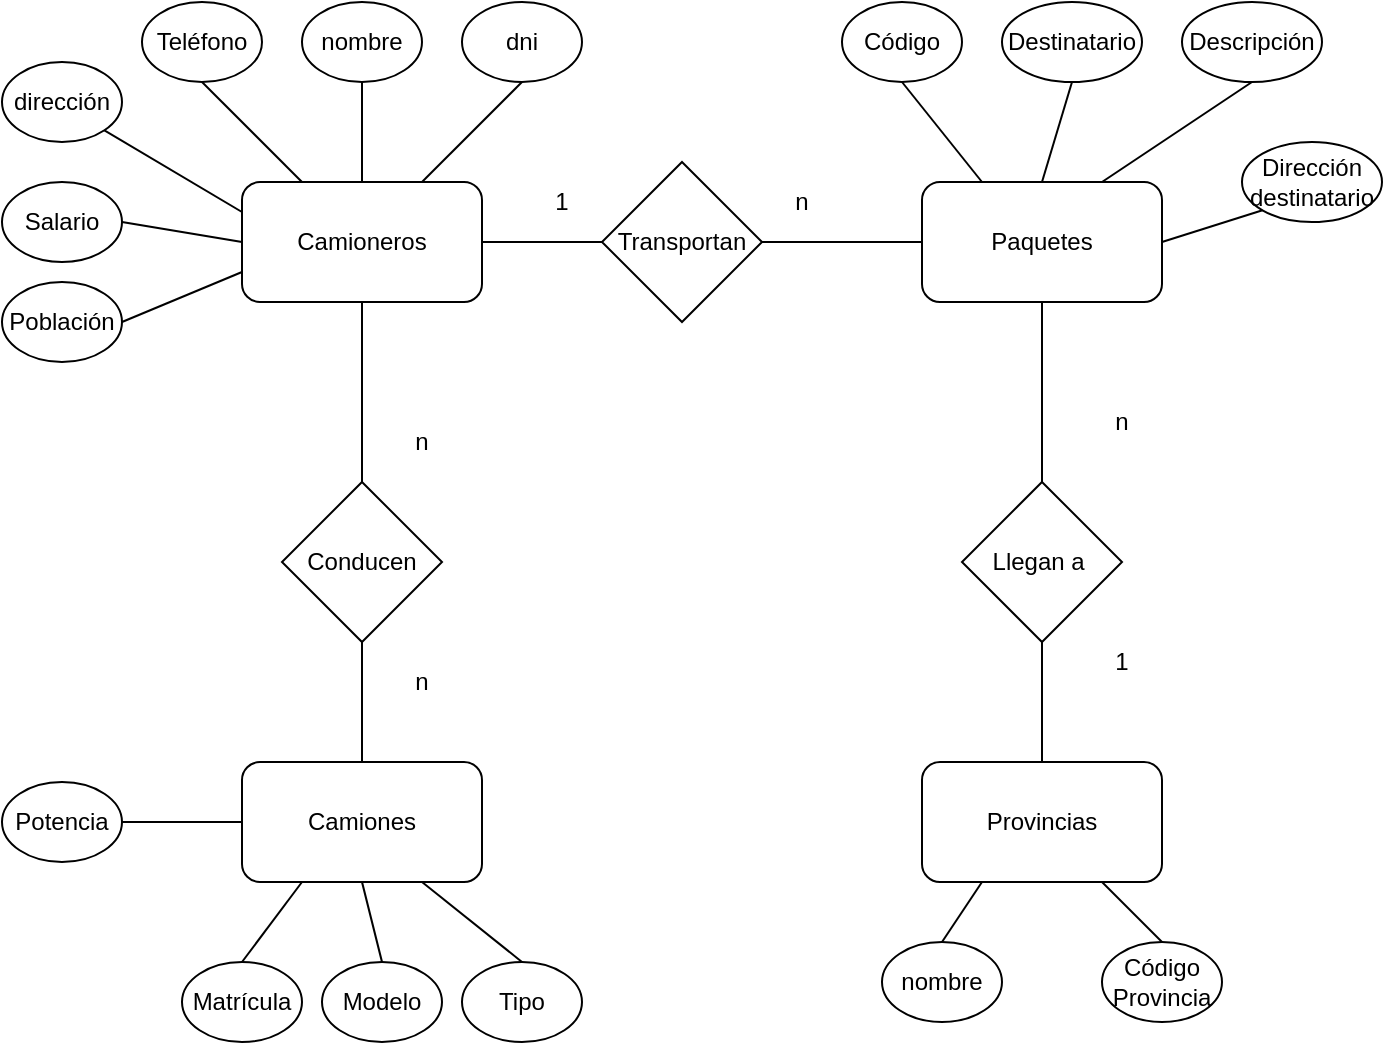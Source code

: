 <mxfile version="15.2.9" type="github">
  <diagram id="9R-tQG4aRk6D-Pf22OOb" name="Page-1">
    <mxGraphModel dx="1422" dy="762" grid="1" gridSize="10" guides="1" tooltips="1" connect="1" arrows="1" fold="1" page="1" pageScale="1" pageWidth="827" pageHeight="1169" math="0" shadow="0">
      <root>
        <mxCell id="0" />
        <mxCell id="1" parent="0" />
        <mxCell id="P0TZAcHTIMchEj3zc5ui-1" value="Camioneros" style="rounded=1;whiteSpace=wrap;html=1;" vertex="1" parent="1">
          <mxGeometry x="140" y="160" width="120" height="60" as="geometry" />
        </mxCell>
        <mxCell id="P0TZAcHTIMchEj3zc5ui-2" value="" style="endArrow=none;html=1;exitX=1;exitY=0.5;exitDx=0;exitDy=0;" edge="1" parent="1" source="P0TZAcHTIMchEj3zc5ui-1">
          <mxGeometry width="50" height="50" relative="1" as="geometry">
            <mxPoint x="390" y="420" as="sourcePoint" />
            <mxPoint x="320" y="190" as="targetPoint" />
          </mxGeometry>
        </mxCell>
        <mxCell id="P0TZAcHTIMchEj3zc5ui-3" value="Transportan" style="rhombus;whiteSpace=wrap;html=1;" vertex="1" parent="1">
          <mxGeometry x="320" y="150" width="80" height="80" as="geometry" />
        </mxCell>
        <mxCell id="P0TZAcHTIMchEj3zc5ui-4" value="Paquetes" style="rounded=1;whiteSpace=wrap;html=1;" vertex="1" parent="1">
          <mxGeometry x="480" y="160" width="120" height="60" as="geometry" />
        </mxCell>
        <mxCell id="P0TZAcHTIMchEj3zc5ui-5" value="" style="endArrow=none;html=1;exitX=1;exitY=0.5;exitDx=0;exitDy=0;entryX=0;entryY=0.5;entryDx=0;entryDy=0;" edge="1" parent="1" source="P0TZAcHTIMchEj3zc5ui-3" target="P0TZAcHTIMchEj3zc5ui-4">
          <mxGeometry width="50" height="50" relative="1" as="geometry">
            <mxPoint x="390" y="420" as="sourcePoint" />
            <mxPoint x="440" y="370" as="targetPoint" />
          </mxGeometry>
        </mxCell>
        <mxCell id="P0TZAcHTIMchEj3zc5ui-6" value="Llegan a&amp;nbsp;" style="rhombus;whiteSpace=wrap;html=1;" vertex="1" parent="1">
          <mxGeometry x="500" y="310" width="80" height="80" as="geometry" />
        </mxCell>
        <mxCell id="P0TZAcHTIMchEj3zc5ui-7" value="" style="endArrow=none;html=1;exitX=0.5;exitY=0;exitDx=0;exitDy=0;entryX=0.5;entryY=1;entryDx=0;entryDy=0;" edge="1" parent="1" source="P0TZAcHTIMchEj3zc5ui-6" target="P0TZAcHTIMchEj3zc5ui-4">
          <mxGeometry width="50" height="50" relative="1" as="geometry">
            <mxPoint x="390" y="420" as="sourcePoint" />
            <mxPoint x="440" y="370" as="targetPoint" />
          </mxGeometry>
        </mxCell>
        <mxCell id="P0TZAcHTIMchEj3zc5ui-8" value="" style="endArrow=none;html=1;exitX=0.5;exitY=1;exitDx=0;exitDy=0;" edge="1" parent="1" source="P0TZAcHTIMchEj3zc5ui-6" target="P0TZAcHTIMchEj3zc5ui-9">
          <mxGeometry width="50" height="50" relative="1" as="geometry">
            <mxPoint x="390" y="420" as="sourcePoint" />
            <mxPoint x="440" y="370" as="targetPoint" />
          </mxGeometry>
        </mxCell>
        <mxCell id="P0TZAcHTIMchEj3zc5ui-9" value="Provincias" style="rounded=1;whiteSpace=wrap;html=1;" vertex="1" parent="1">
          <mxGeometry x="480" y="450" width="120" height="60" as="geometry" />
        </mxCell>
        <mxCell id="P0TZAcHTIMchEj3zc5ui-10" value="Camiones" style="rounded=1;whiteSpace=wrap;html=1;" vertex="1" parent="1">
          <mxGeometry x="140" y="450" width="120" height="60" as="geometry" />
        </mxCell>
        <mxCell id="P0TZAcHTIMchEj3zc5ui-11" value="Conducen" style="rhombus;whiteSpace=wrap;html=1;" vertex="1" parent="1">
          <mxGeometry x="160" y="310" width="80" height="80" as="geometry" />
        </mxCell>
        <mxCell id="P0TZAcHTIMchEj3zc5ui-12" value="" style="endArrow=none;html=1;exitX=0.5;exitY=0;exitDx=0;exitDy=0;entryX=0.5;entryY=1;entryDx=0;entryDy=0;" edge="1" parent="1" source="P0TZAcHTIMchEj3zc5ui-11">
          <mxGeometry width="50" height="50" relative="1" as="geometry">
            <mxPoint x="50" y="420" as="sourcePoint" />
            <mxPoint x="200" y="220" as="targetPoint" />
          </mxGeometry>
        </mxCell>
        <mxCell id="P0TZAcHTIMchEj3zc5ui-13" value="" style="endArrow=none;html=1;exitX=0.5;exitY=1;exitDx=0;exitDy=0;" edge="1" parent="1" source="P0TZAcHTIMchEj3zc5ui-11">
          <mxGeometry width="50" height="50" relative="1" as="geometry">
            <mxPoint x="50" y="420" as="sourcePoint" />
            <mxPoint x="200" y="450" as="targetPoint" />
          </mxGeometry>
        </mxCell>
        <mxCell id="P0TZAcHTIMchEj3zc5ui-20" value="nombre" style="ellipse;whiteSpace=wrap;html=1;" vertex="1" parent="1">
          <mxGeometry x="170" y="70" width="60" height="40" as="geometry" />
        </mxCell>
        <mxCell id="P0TZAcHTIMchEj3zc5ui-21" value="Teléfono" style="ellipse;whiteSpace=wrap;html=1;" vertex="1" parent="1">
          <mxGeometry x="90" y="70" width="60" height="40" as="geometry" />
        </mxCell>
        <mxCell id="P0TZAcHTIMchEj3zc5ui-22" value="dni" style="ellipse;whiteSpace=wrap;html=1;" vertex="1" parent="1">
          <mxGeometry x="250" y="70" width="60" height="40" as="geometry" />
        </mxCell>
        <mxCell id="P0TZAcHTIMchEj3zc5ui-23" value="" style="endArrow=none;html=1;exitX=0.25;exitY=0;exitDx=0;exitDy=0;entryX=0.5;entryY=1;entryDx=0;entryDy=0;" edge="1" parent="1" source="P0TZAcHTIMchEj3zc5ui-1" target="P0TZAcHTIMchEj3zc5ui-21">
          <mxGeometry width="50" height="50" relative="1" as="geometry">
            <mxPoint x="390" y="400" as="sourcePoint" />
            <mxPoint x="440" y="350" as="targetPoint" />
          </mxGeometry>
        </mxCell>
        <mxCell id="P0TZAcHTIMchEj3zc5ui-24" value="" style="endArrow=none;html=1;exitX=0.5;exitY=0;exitDx=0;exitDy=0;entryX=0.5;entryY=1;entryDx=0;entryDy=0;" edge="1" parent="1" source="P0TZAcHTIMchEj3zc5ui-1" target="P0TZAcHTIMchEj3zc5ui-20">
          <mxGeometry width="50" height="50" relative="1" as="geometry">
            <mxPoint x="390" y="400" as="sourcePoint" />
            <mxPoint x="440" y="350" as="targetPoint" />
          </mxGeometry>
        </mxCell>
        <mxCell id="P0TZAcHTIMchEj3zc5ui-25" value="" style="endArrow=none;html=1;exitX=0.75;exitY=0;exitDx=0;exitDy=0;entryX=0.5;entryY=1;entryDx=0;entryDy=0;" edge="1" parent="1" source="P0TZAcHTIMchEj3zc5ui-1" target="P0TZAcHTIMchEj3zc5ui-22">
          <mxGeometry width="50" height="50" relative="1" as="geometry">
            <mxPoint x="390" y="400" as="sourcePoint" />
            <mxPoint x="440" y="350" as="targetPoint" />
          </mxGeometry>
        </mxCell>
        <mxCell id="P0TZAcHTIMchEj3zc5ui-26" value="dirección" style="ellipse;whiteSpace=wrap;html=1;" vertex="1" parent="1">
          <mxGeometry x="20" y="100" width="60" height="40" as="geometry" />
        </mxCell>
        <mxCell id="P0TZAcHTIMchEj3zc5ui-27" value="" style="endArrow=none;html=1;entryX=0;entryY=0.25;entryDx=0;entryDy=0;exitX=1;exitY=1;exitDx=0;exitDy=0;" edge="1" parent="1" source="P0TZAcHTIMchEj3zc5ui-26" target="P0TZAcHTIMchEj3zc5ui-1">
          <mxGeometry width="50" height="50" relative="1" as="geometry">
            <mxPoint x="390" y="400" as="sourcePoint" />
            <mxPoint x="440" y="350" as="targetPoint" />
          </mxGeometry>
        </mxCell>
        <mxCell id="P0TZAcHTIMchEj3zc5ui-28" value="Salario" style="ellipse;whiteSpace=wrap;html=1;" vertex="1" parent="1">
          <mxGeometry x="20" y="160" width="60" height="40" as="geometry" />
        </mxCell>
        <mxCell id="P0TZAcHTIMchEj3zc5ui-29" value="" style="endArrow=none;html=1;exitX=1;exitY=0.5;exitDx=0;exitDy=0;entryX=0;entryY=0.5;entryDx=0;entryDy=0;" edge="1" parent="1" source="P0TZAcHTIMchEj3zc5ui-28" target="P0TZAcHTIMchEj3zc5ui-1">
          <mxGeometry width="50" height="50" relative="1" as="geometry">
            <mxPoint x="390" y="400" as="sourcePoint" />
            <mxPoint x="440" y="350" as="targetPoint" />
          </mxGeometry>
        </mxCell>
        <mxCell id="P0TZAcHTIMchEj3zc5ui-30" value="Población" style="ellipse;whiteSpace=wrap;html=1;" vertex="1" parent="1">
          <mxGeometry x="20" y="210" width="60" height="40" as="geometry" />
        </mxCell>
        <mxCell id="P0TZAcHTIMchEj3zc5ui-31" value="" style="endArrow=none;html=1;exitX=1;exitY=0.5;exitDx=0;exitDy=0;entryX=0;entryY=0.75;entryDx=0;entryDy=0;" edge="1" parent="1" source="P0TZAcHTIMchEj3zc5ui-30" target="P0TZAcHTIMchEj3zc5ui-1">
          <mxGeometry width="50" height="50" relative="1" as="geometry">
            <mxPoint x="390" y="400" as="sourcePoint" />
            <mxPoint x="440" y="350" as="targetPoint" />
          </mxGeometry>
        </mxCell>
        <mxCell id="P0TZAcHTIMchEj3zc5ui-32" value="Código" style="ellipse;whiteSpace=wrap;html=1;" vertex="1" parent="1">
          <mxGeometry x="440" y="70" width="60" height="40" as="geometry" />
        </mxCell>
        <mxCell id="P0TZAcHTIMchEj3zc5ui-33" value="Destinatario" style="ellipse;whiteSpace=wrap;html=1;" vertex="1" parent="1">
          <mxGeometry x="520" y="70" width="70" height="40" as="geometry" />
        </mxCell>
        <mxCell id="P0TZAcHTIMchEj3zc5ui-34" value="Descripción" style="ellipse;whiteSpace=wrap;html=1;" vertex="1" parent="1">
          <mxGeometry x="610" y="70" width="70" height="40" as="geometry" />
        </mxCell>
        <mxCell id="P0TZAcHTIMchEj3zc5ui-35" value="Dirección destinatario" style="ellipse;whiteSpace=wrap;html=1;" vertex="1" parent="1">
          <mxGeometry x="640" y="140" width="70" height="40" as="geometry" />
        </mxCell>
        <mxCell id="P0TZAcHTIMchEj3zc5ui-36" value="" style="endArrow=none;html=1;exitX=0.25;exitY=0;exitDx=0;exitDy=0;entryX=0.5;entryY=1;entryDx=0;entryDy=0;" edge="1" parent="1" source="P0TZAcHTIMchEj3zc5ui-4" target="P0TZAcHTIMchEj3zc5ui-32">
          <mxGeometry width="50" height="50" relative="1" as="geometry">
            <mxPoint x="510" y="120" as="sourcePoint" />
            <mxPoint x="470" y="120" as="targetPoint" />
          </mxGeometry>
        </mxCell>
        <mxCell id="P0TZAcHTIMchEj3zc5ui-37" value="" style="endArrow=none;html=1;exitX=0.5;exitY=0;exitDx=0;exitDy=0;entryX=0.5;entryY=1;entryDx=0;entryDy=0;" edge="1" parent="1" source="P0TZAcHTIMchEj3zc5ui-4" target="P0TZAcHTIMchEj3zc5ui-33">
          <mxGeometry width="50" height="50" relative="1" as="geometry">
            <mxPoint x="540" y="140" as="sourcePoint" />
            <mxPoint x="590" y="90" as="targetPoint" />
          </mxGeometry>
        </mxCell>
        <mxCell id="P0TZAcHTIMchEj3zc5ui-38" value="" style="endArrow=none;html=1;exitX=0.75;exitY=0;exitDx=0;exitDy=0;entryX=0.5;entryY=1;entryDx=0;entryDy=0;" edge="1" parent="1" source="P0TZAcHTIMchEj3zc5ui-4" target="P0TZAcHTIMchEj3zc5ui-34">
          <mxGeometry width="50" height="50" relative="1" as="geometry">
            <mxPoint x="590" y="130" as="sourcePoint" />
            <mxPoint x="640" y="80" as="targetPoint" />
          </mxGeometry>
        </mxCell>
        <mxCell id="P0TZAcHTIMchEj3zc5ui-39" value="" style="endArrow=none;html=1;exitX=1;exitY=0.5;exitDx=0;exitDy=0;entryX=0;entryY=1;entryDx=0;entryDy=0;" edge="1" parent="1" source="P0TZAcHTIMchEj3zc5ui-4" target="P0TZAcHTIMchEj3zc5ui-35">
          <mxGeometry width="50" height="50" relative="1" as="geometry">
            <mxPoint x="620" y="190" as="sourcePoint" />
            <mxPoint x="670" y="140" as="targetPoint" />
          </mxGeometry>
        </mxCell>
        <mxCell id="P0TZAcHTIMchEj3zc5ui-40" value="1" style="text;html=1;strokeColor=none;fillColor=none;align=center;verticalAlign=middle;whiteSpace=wrap;rounded=0;" vertex="1" parent="1">
          <mxGeometry x="280" y="160" width="40" height="20" as="geometry" />
        </mxCell>
        <mxCell id="P0TZAcHTIMchEj3zc5ui-41" value="n" style="text;html=1;strokeColor=none;fillColor=none;align=center;verticalAlign=middle;whiteSpace=wrap;rounded=0;" vertex="1" parent="1">
          <mxGeometry x="400" y="160" width="40" height="20" as="geometry" />
        </mxCell>
        <mxCell id="P0TZAcHTIMchEj3zc5ui-42" value="Código&lt;br&gt;Provincia" style="ellipse;whiteSpace=wrap;html=1;" vertex="1" parent="1">
          <mxGeometry x="570" y="540" width="60" height="40" as="geometry" />
        </mxCell>
        <mxCell id="P0TZAcHTIMchEj3zc5ui-43" value="nombre" style="ellipse;whiteSpace=wrap;html=1;" vertex="1" parent="1">
          <mxGeometry x="460" y="540" width="60" height="40" as="geometry" />
        </mxCell>
        <mxCell id="P0TZAcHTIMchEj3zc5ui-44" value="" style="endArrow=none;html=1;exitX=0.5;exitY=0;exitDx=0;exitDy=0;entryX=0.25;entryY=1;entryDx=0;entryDy=0;" edge="1" parent="1" source="P0TZAcHTIMchEj3zc5ui-43" target="P0TZAcHTIMchEj3zc5ui-9">
          <mxGeometry width="50" height="50" relative="1" as="geometry">
            <mxPoint x="390" y="380" as="sourcePoint" />
            <mxPoint x="440" y="330" as="targetPoint" />
          </mxGeometry>
        </mxCell>
        <mxCell id="P0TZAcHTIMchEj3zc5ui-45" value="" style="endArrow=none;html=1;exitX=0.75;exitY=1;exitDx=0;exitDy=0;" edge="1" parent="1" source="P0TZAcHTIMchEj3zc5ui-9">
          <mxGeometry width="50" height="50" relative="1" as="geometry">
            <mxPoint x="390" y="380" as="sourcePoint" />
            <mxPoint x="600" y="540" as="targetPoint" />
          </mxGeometry>
        </mxCell>
        <mxCell id="P0TZAcHTIMchEj3zc5ui-46" value="1" style="text;html=1;strokeColor=none;fillColor=none;align=center;verticalAlign=middle;whiteSpace=wrap;rounded=0;" vertex="1" parent="1">
          <mxGeometry x="560" y="390" width="40" height="20" as="geometry" />
        </mxCell>
        <mxCell id="P0TZAcHTIMchEj3zc5ui-47" value="n" style="text;html=1;strokeColor=none;fillColor=none;align=center;verticalAlign=middle;whiteSpace=wrap;rounded=0;" vertex="1" parent="1">
          <mxGeometry x="560" y="270" width="40" height="20" as="geometry" />
        </mxCell>
        <mxCell id="P0TZAcHTIMchEj3zc5ui-48" value="n" style="text;html=1;strokeColor=none;fillColor=none;align=center;verticalAlign=middle;whiteSpace=wrap;rounded=0;" vertex="1" parent="1">
          <mxGeometry x="210" y="400" width="40" height="20" as="geometry" />
        </mxCell>
        <mxCell id="P0TZAcHTIMchEj3zc5ui-49" value="n" style="text;html=1;strokeColor=none;fillColor=none;align=center;verticalAlign=middle;whiteSpace=wrap;rounded=0;" vertex="1" parent="1">
          <mxGeometry x="210" y="280" width="40" height="20" as="geometry" />
        </mxCell>
        <mxCell id="P0TZAcHTIMchEj3zc5ui-50" value="Matrícula" style="ellipse;whiteSpace=wrap;html=1;" vertex="1" parent="1">
          <mxGeometry x="110" y="550" width="60" height="40" as="geometry" />
        </mxCell>
        <mxCell id="P0TZAcHTIMchEj3zc5ui-51" value="Modelo" style="ellipse;whiteSpace=wrap;html=1;" vertex="1" parent="1">
          <mxGeometry x="180" y="550" width="60" height="40" as="geometry" />
        </mxCell>
        <mxCell id="P0TZAcHTIMchEj3zc5ui-52" value="Tipo" style="ellipse;whiteSpace=wrap;html=1;" vertex="1" parent="1">
          <mxGeometry x="250" y="550" width="60" height="40" as="geometry" />
        </mxCell>
        <mxCell id="P0TZAcHTIMchEj3zc5ui-53" value="Potencia" style="ellipse;whiteSpace=wrap;html=1;" vertex="1" parent="1">
          <mxGeometry x="20" y="460" width="60" height="40" as="geometry" />
        </mxCell>
        <mxCell id="P0TZAcHTIMchEj3zc5ui-54" value="" style="endArrow=none;html=1;exitX=0.5;exitY=0;exitDx=0;exitDy=0;entryX=0.25;entryY=1;entryDx=0;entryDy=0;" edge="1" parent="1" source="P0TZAcHTIMchEj3zc5ui-50" target="P0TZAcHTIMchEj3zc5ui-10">
          <mxGeometry width="50" height="50" relative="1" as="geometry">
            <mxPoint x="390" y="380" as="sourcePoint" />
            <mxPoint x="440" y="330" as="targetPoint" />
          </mxGeometry>
        </mxCell>
        <mxCell id="P0TZAcHTIMchEj3zc5ui-55" value="" style="endArrow=none;html=1;exitX=0.5;exitY=0;exitDx=0;exitDy=0;entryX=0.5;entryY=1;entryDx=0;entryDy=0;" edge="1" parent="1" source="P0TZAcHTIMchEj3zc5ui-51" target="P0TZAcHTIMchEj3zc5ui-10">
          <mxGeometry width="50" height="50" relative="1" as="geometry">
            <mxPoint x="390" y="380" as="sourcePoint" />
            <mxPoint x="440" y="330" as="targetPoint" />
          </mxGeometry>
        </mxCell>
        <mxCell id="P0TZAcHTIMchEj3zc5ui-56" value="" style="endArrow=none;html=1;exitX=0.5;exitY=0;exitDx=0;exitDy=0;entryX=0.75;entryY=1;entryDx=0;entryDy=0;" edge="1" parent="1" source="P0TZAcHTIMchEj3zc5ui-52" target="P0TZAcHTIMchEj3zc5ui-10">
          <mxGeometry width="50" height="50" relative="1" as="geometry">
            <mxPoint x="390" y="380" as="sourcePoint" />
            <mxPoint x="440" y="330" as="targetPoint" />
          </mxGeometry>
        </mxCell>
        <mxCell id="P0TZAcHTIMchEj3zc5ui-57" value="" style="endArrow=none;html=1;exitX=1;exitY=0.5;exitDx=0;exitDy=0;entryX=0;entryY=0.5;entryDx=0;entryDy=0;" edge="1" parent="1" source="P0TZAcHTIMchEj3zc5ui-53" target="P0TZAcHTIMchEj3zc5ui-10">
          <mxGeometry width="50" height="50" relative="1" as="geometry">
            <mxPoint x="390" y="380" as="sourcePoint" />
            <mxPoint x="440" y="330" as="targetPoint" />
          </mxGeometry>
        </mxCell>
      </root>
    </mxGraphModel>
  </diagram>
</mxfile>
